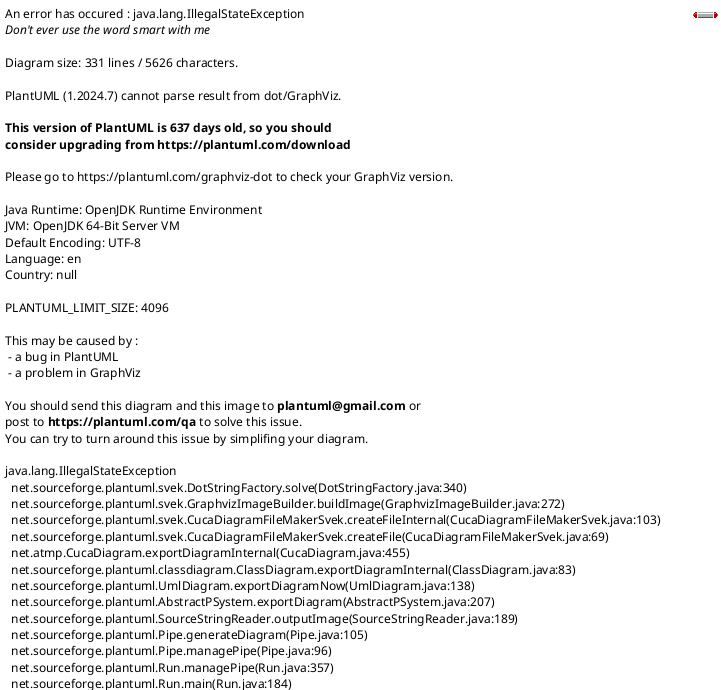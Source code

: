 @startuml
'https://plantuml.com/class-diagram

!theme reddress-darkgreen

hide empty fields
hide empty methods

package visitor {
    interface ShapeVisitor<<Visitor>> {
        void visit(Shape)
    }

    abstract ColoringShapeVisitor {
        - unsigned int color
    }

    class PositioningShapeVisitor {
        - int x
        - int y
    }

    ColoringShapeVisitor .u.|> ShapeVisitor
    BGColoringShapeVisitor .u.|> ColoringShapeVisitor
    FGColoringShapeVisitor .u.|> ColoringShapeVisitor
    PositioningShapeVisitor .r.|> ShapeVisitor
    PrintingInfoShapeVisitor .r.|> ShapeVisitor
    PrintingInfoShapeVisitor .u.> PositioningShapeVisitor #Transparent
}

package shape {
    abstract Shape<<Element>> {
        - unsigned int backgroundColor
        - unsigned int foregroundColor
        - int x
        - int y
        --
        + void accept(ShapeVisitor visitor)
    }

    Circle .u.|> Shape
    Hexagon .u.|> Shape
    Rectangle .u.|> Shape
}

ShapeVisitor .r.> Shape
Shape .l.> ShapeVisitor







@enduml